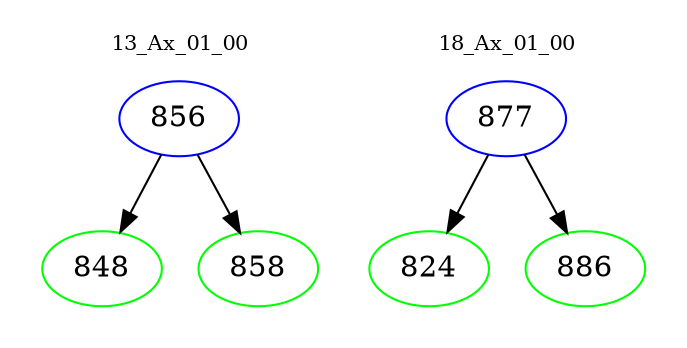 digraph{
subgraph cluster_0 {
color = white
label = "13_Ax_01_00";
fontsize=10;
T0_856 [label="856", color="blue"]
T0_856 -> T0_848 [color="black"]
T0_848 [label="848", color="green"]
T0_856 -> T0_858 [color="black"]
T0_858 [label="858", color="green"]
}
subgraph cluster_1 {
color = white
label = "18_Ax_01_00";
fontsize=10;
T1_877 [label="877", color="blue"]
T1_877 -> T1_824 [color="black"]
T1_824 [label="824", color="green"]
T1_877 -> T1_886 [color="black"]
T1_886 [label="886", color="green"]
}
}

